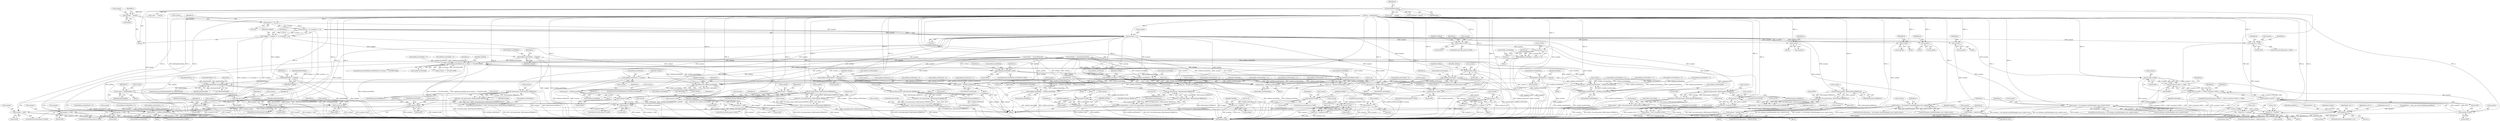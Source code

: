 digraph "0_openmpt_61fc6d3030a4d4283105cb5fb46b27b42fa5575e_1@array" {
"1000688" [label="(Call,m.param   = data[3])"];
"1000665" [label="(Call,file.ReadArray(data))"];
"1000714" [label="(Call,m.param >> 4)"];
"1000713" [label="(Call,(m.param >> 4) | (m.param << 4))"];
"1000711" [label="(Call,swapped = (m.param >> 4) | (m.param << 4))"];
"1000929" [label="(Call,globalVolSlide = swapped)"];
"1001926" [label="(Call,!didGlobalVolSlide && globalVolSlide)"];
"1001936" [label="(Call,m.param = globalVolSlide)"];
"1001942" [label="(Call,m.param & 0x0F)"];
"1001947" [label="(Call,m.param |= 0xF0)"];
"1001954" [label="(Call,m.param & 0xF0)"];
"1001959" [label="(Call,m.param |= 0x0F)"];
"1000977" [label="(Call,chnMem.autoVolSlide = swapped)"];
"1001688" [label="(Call,chnMem.autoVolSlide && m.volcmd == VOLCMD_NONE)"];
"1001699" [label="(Call,chnMem.autoVolSlide & 0xF0)"];
"1001714" [label="(Call,chnMem.autoVolSlide >> 4)"];
"1001710" [label="(Call,m.vol = chnMem.autoVolSlide >> 4)"];
"1001844" [label="(Call,!didVolSlide && chnMem.autoVolSlide)"];
"1001856" [label="(Call,m.param = chnMem.autoVolSlide)"];
"1001864" [label="(Call,m.param & 0x0F)"];
"1001869" [label="(Call,m.param |= 0xF0)"];
"1001876" [label="(Call,m.param & 0xF0)"];
"1001881" [label="(Call,m.param |= 0x0F)"];
"1001730" [label="(Call,chnMem.autoVolSlide & 0xF)"];
"1001726" [label="(Call,m.vol = chnMem.autoVolSlide & 0xF)"];
"1001508" [label="(Call,m.param = swapped)"];
"1001514" [label="(Call,m.param & 0xF0)"];
"1001519" [label="(Call,m.param |= 0x0F)"];
"1001526" [label="(Call,m.param & 0x0F)"];
"1001531" [label="(Call,m.param |= 0xF0)"];
"1000719" [label="(Call,m.param << 4)"];
"1000799" [label="(Call,std::min(m.param, ModCommand::PARAM(15)))"];
"1000797" [label="(Call,0x10 | std::min(m.param, ModCommand::PARAM(15)))"];
"1000793" [label="(Call,chnMem.autoFinePorta = 0x10 | std::min(m.param, ModCommand::PARAM(15)))"];
"1001791" [label="(Call,m.param = chnMem.autoFinePorta)"];
"1000833" [label="(Call,std::min(m.param, ModCommand::PARAM(15)))"];
"1000831" [label="(Call,0x20 | std::min(m.param, ModCommand::PARAM(15)))"];
"1000827" [label="(Call,chnMem.autoFinePorta = 0x20 | std::min(m.param, ModCommand::PARAM(15)))"];
"1000866" [label="(Call,chnMem.autoPortaUp = m.param)"];
"1001755" [label="(Call,m.param = chnMem.autoPortaUp)"];
"1000900" [label="(Call,chnMem.autoPortaDown = m.param)"];
"1001773" [label="(Call,m.param = chnMem.autoPortaDown)"];
"1000950" [label="(Call,std::min(m.param, ModCommand::PARAM(15)))"];
"1000948" [label="(Call,0x10 | std::min(m.param, ModCommand::PARAM(15)))"];
"1000944" [label="(Call,m.param = 0x10 | std::min(m.param, ModCommand::PARAM(15)))"];
"1000969" [label="(Call,std::min(m.param, ModCommand::PARAM(15)))"];
"1000967" [label="(Call,0x20 | std::min(m.param, ModCommand::PARAM(15)))"];
"1000963" [label="(Call,m.param = 0x20 | std::min(m.param, ModCommand::PARAM(15)))"];
"1000994" [label="(Call,m.vol = m.param)"];
"1001014" [label="(Call,m.param & 0xF0)"];
"1001029" [label="(Call,m.param >> 4)"];
"1001025" [label="(Call,m.vol = m.param >> 4)"];
"1001036" [label="(Call,m.param & 0x0F)"];
"1001051" [label="(Call,m.param & 0xF)"];
"1001047" [label="(Call,m.vol = m.param & 0xF)"];
"1001094" [label="(Call,m.param & 0x0F)"];
"1001092" [label="(Call,speedFrac = m.param & 0x0F)"];
"1000605" [label="(Call,speedFrac & 3)"];
"1001099" [label="(Call,m.param >>= 4)"];
"1001106" [label="(Call,chnMem.autoVibrato = m.param)"];
"1001831" [label="(Call,m.param = chnMem.vibratoMem = chnMem.autoVibrato)"];
"1001835" [label="(Call,chnMem.vibratoMem = chnMem.autoVibrato)"];
"1001126" [label="(Call,m.param & 0xF)"];
"1001131" [label="(Call,chnMem.autoTremolo = m.param)"];
"1001900" [label="(Call,m.param = chnMem.autoTremolo)"];
"1001173" [label="(Call,chnMem.autoTonePorta = m.param)"];
"1001809" [label="(Call,m.param = chnMem.tonePortaMem = chnMem.autoTonePorta)"];
"1001813" [label="(Call,chnMem.tonePortaMem = chnMem.autoTonePorta)"];
"1001220" [label="(Call,m.param--)"];
"1001225" [label="(Call,m.param < std::min(mpt::size(ModSample().cues), loopList.size()))"];
"1001241" [label="(Call,m.vol = m.param)"];
"1001276" [label="(Call,m.param--)"];
"1001281" [label="(Call,m.param < loopList.size())"];
"1001353" [label="(Call,m.param--)"];
"1001358" [label="(Call,m.param < std::min(mpt::size(ModSample().cues), loopList.size()))"];
"1001374" [label="(Call,m.vol = m.param)"];
"1001447" [label="(Call,m.param--)"];
"1001452" [label="(Call,m.param < loopList.size())"];
"1001539" [label="(Call,m.param & 0xF0)"];
"1001549" [label="(Call,m.param >> 4)"];
"1001545" [label="(Call,chnMem.autoVolSlide = m.param >> 4)"];
"1001572" [label="(Call,m.param & 0xF)"];
"1001570" [label="(Call,0xC0 | (m.param & 0xF))"];
"1001566" [label="(Call,m.param = 0xC0 | (m.param & 0xF))"];
"1001590" [label="(Call,std::min(m.param, ModCommand::PARAM(15)))"];
"1001588" [label="(Call,0xD0 | std::min(m.param, ModCommand::PARAM(15)))"];
"1001584" [label="(Call,m.param = 0xD0 | std::min(m.param, ModCommand::PARAM(15)))"];
"1001609" [label="(Call,std::min(m.param, ModCommand::PARAM(15)))"];
"1001607" [label="(Call,0x90 | std::min(m.param, ModCommand::PARAM(15)))"];
"1001603" [label="(Call,m.param = 0x90 | std::min(m.param, ModCommand::PARAM(15)))"];
"1001627" [label="(Call,m.param & 0xF0)"];
"1001626" [label="(Call,(m.param & 0xF0) == 0x60)"];
"1001625" [label="(Call,(m.param & 0xF0) == 0x60 || (m.param & 0xF0) == 0xE0)"];
"1001634" [label="(Call,m.param & 0xF0)"];
"1001633" [label="(Call,(m.param & 0xF0) == 0xE0)"];
"1001654" [label="(Call,m.param < 0x20)"];
"1001809" [label="(Call,m.param = chnMem.tonePortaMem = chnMem.autoTonePorta)"];
"1001357" [label="(ControlStructure,if(m.param < std::min(mpt::size(ModSample().cues), loopList.size())))"];
"1000720" [label="(Call,m.param)"];
"1001878" [label="(Identifier,m)"];
"1002118" [label="(MethodReturn,bool)"];
"1001843" [label="(ControlStructure,if(!didVolSlide && chnMem.autoVolSlide))"];
"1000803" [label="(Call,ModCommand::PARAM(15))"];
"1000995" [label="(Call,m.vol)"];
"1001710" [label="(Call,m.vol = chnMem.autoVolSlide >> 4)"];
"1001026" [label="(Call,m.vol)"];
"1000712" [label="(Identifier,swapped)"];
"1001125" [label="(ControlStructure,if(m.param & 0xF))"];
"1001132" [label="(Call,chnMem.autoTremolo)"];
"1001853" [label="(Identifier,m)"];
"1001282" [label="(Call,m.param)"];
"1000606" [label="(Identifier,speedFrac)"];
"1000714" [label="(Call,m.param >> 4)"];
"1001865" [label="(Call,m.param)"];
"1001048" [label="(Call,m.vol)"];
"1001588" [label="(Call,0xD0 | std::min(m.param, ModCommand::PARAM(15)))"];
"1000674" [label="(Call,m.note    = data[1])"];
"1001653" [label="(ControlStructure,if(m.param < 0x20))"];
"1001029" [label="(Call,m.param >> 4)"];
"1000930" [label="(Identifier,globalVolSlide)"];
"1001225" [label="(Call,m.param < std::min(mpt::size(ModSample().cues), loopList.size()))"];
"1000827" [label="(Call,chnMem.autoFinePorta = 0x20 | std::min(m.param, ModCommand::PARAM(15)))"];
"1001590" [label="(Call,std::min(m.param, ModCommand::PARAM(15)))"];
"1001139" [label="(Call,chnMem.autoTremolo = 0)"];
"1001238" [label="(Identifier,m)"];
"1001280" [label="(ControlStructure,if(m.param < loopList.size()))"];
"1001285" [label="(Call,loopList.size())"];
"1001224" [label="(ControlStructure,if(m.param < std::min(mpt::size(ModSample().cues), loopList.size())))"];
"1001665" [label="(Call,speedFrac = 0)"];
"1001900" [label="(Call,m.param = chnMem.autoTremolo)"];
"1001547" [label="(Identifier,chnMem)"];
"1001727" [label="(Call,m.vol)"];
"1001448" [label="(Call,m.param)"];
"1001514" [label="(Call,m.param & 0xF0)"];
"1001019" [label="(Block,)"];
"1001099" [label="(Call,m.param >>= 4)"];
"1001956" [label="(Identifier,m)"];
"1000834" [label="(Call,m.param)"];
"1000718" [label="(Literal,4)"];
"1001965" [label="(Identifier,didGlobalVolSlide)"];
"1001025" [label="(Call,m.vol = m.param >> 4)"];
"1000951" [label="(Call,m.param)"];
"1001544" [label="(Block,)"];
"1001535" [label="(Literal,0xF0)"];
"1001550" [label="(Call,m.param)"];
"1001342" [label="(Block,)"];
"1001531" [label="(Call,m.param |= 0xF0)"];
"1001933" [label="(Identifier,m)"];
"1000956" [label="(ControlStructure,break;)"];
"1000797" [label="(Call,0x10 | std::min(m.param, ModCommand::PARAM(15)))"];
"1001158" [label="(Call,chnMem.autoFinePorta = 0)"];
"1001960" [label="(Call,m.param)"];
"1000799" [label="(Call,std::min(m.param, ModCommand::PARAM(15)))"];
"1000518" [label="(Call,globalVolSlide = 0)"];
"1000945" [label="(Call,m.param)"];
"1000870" [label="(Call,m.param)"];
"1001292" [label="(Identifier,loopList)"];
"1001498" [label="(Identifier,m)"];
"1001454" [label="(Identifier,m)"];
"1001553" [label="(Literal,4)"];
"1000651" [label="(Block,)"];
"1001832" [label="(Call,m.param)"];
"1001718" [label="(Literal,4)"];
"1000707" [label="(Call,chnMem = ChannelMemory())"];
"1000998" [label="(Call,m.param)"];
"1001736" [label="(Identifier,didVolSlide)"];
"1001767" [label="(Block,)"];
"1001635" [label="(Call,m.param)"];
"1001103" [label="(Literal,4)"];
"1001512" [label="(Identifier,swapped)"];
"1001942" [label="(Call,m.param & 0x0F)"];
"1001566" [label="(Call,m.param = 0xC0 | (m.param & 0xF))"];
"1001881" [label="(Call,m.param |= 0x0F)"];
"1000798" [label="(Literal,0x10)"];
"1000800" [label="(Call,m.param)"];
"1001563" [label="(Identifier,m)"];
"1001539" [label="(Call,m.param & 0xF0)"];
"1001810" [label="(Call,m.param)"];
"1001527" [label="(Call,m.param)"];
"1001591" [label="(Call,m.param)"];
"1000929" [label="(Call,globalVolSlide = swapped)"];
"1000689" [label="(Call,m.param)"];
"1000723" [label="(Literal,4)"];
"1000849" [label="(Call,chnMem.autoTonePorta = 0)"];
"1001756" [label="(Call,m.param)"];
"1001227" [label="(Identifier,m)"];
"1001792" [label="(Call,m.param)"];
"1000728" [label="(Identifier,m)"];
"1001604" [label="(Call,m.param)"];
"1000605" [label="(Call,speedFrac & 3)"];
"1001608" [label="(Literal,0x90)"];
"1001141" [label="(Identifier,chnMem)"];
"1001951" [label="(Literal,0xF0)"];
"1001115" [label="(Identifier,chnMem)"];
"1001354" [label="(Call,m.param)"];
"1000900" [label="(Call,chnMem.autoPortaDown = m.param)"];
"1001715" [label="(Call,chnMem.autoVolSlide)"];
"1001283" [label="(Identifier,m)"];
"1000924" [label="(Call,globalVolSlide = 0)"];
"1001360" [label="(Identifier,m)"];
"1000963" [label="(Call,m.param = 0x20 | std::min(m.param, ModCommand::PARAM(15)))"];
"1001209" [label="(Block,)"];
"1001572" [label="(Call,m.param & 0xF)"];
"1000793" [label="(Call,chnMem.autoFinePorta = 0x10 | std::min(m.param, ModCommand::PARAM(15)))"];
"1001229" [label="(Call,std::min(mpt::size(ModSample().cues), loopList.size()))"];
"1001058" [label="(Identifier,chnMem)"];
"1001642" [label="(Identifier,m)"];
"1001546" [label="(Call,chnMem.autoVolSlide)"];
"1001947" [label="(Call,m.param |= 0xF0)"];
"1001850" [label="(Block,)"];
"1001636" [label="(Identifier,m)"];
"1001825" [label="(Block,)"];
"1001863" [label="(ControlStructure,if(m.param & 0x0F))"];
"1001814" [label="(Call,chnMem.tonePortaMem)"];
"1001556" [label="(Identifier,m)"];
"1000667" [label="(Call,m.instr   = data[0])"];
"1001447" [label="(Call,m.param--)"];
"1001543" [label="(Literal,0xF0)"];
"1001022" [label="(Identifier,m)"];
"1001515" [label="(Call,m.param)"];
"1000715" [label="(Call,m.param)"];
"1001632" [label="(Literal,0x60)"];
"1001536" [label="(ControlStructure,break;)"];
"1001368" [label="(Block,)"];
"1001525" [label="(ControlStructure,if(m.param & 0x0F))"];
"1001723" [label="(Identifier,m)"];
"1001044" [label="(Identifier,m)"];
"1001036" [label="(Call,m.param & 0x0F)"];
"1001378" [label="(Call,m.param)"];
"1001662" [label="(Identifier,m)"];
"1000609" [label="(JumpTarget,default:)"];
"1001549" [label="(Call,m.param >> 4)"];
"1001451" [label="(ControlStructure,if(m.param < loopList.size()))"];
"1000711" [label="(Call,swapped = (m.param >> 4) | (m.param << 4))"];
"1001573" [label="(Call,m.param)"];
"1001795" [label="(Call,chnMem.autoFinePorta)"];
"1001731" [label="(Call,chnMem.autoVolSlide)"];
"1001177" [label="(Call,m.param)"];
"1001003" [label="(Identifier,chnMem)"];
"1001545" [label="(Call,chnMem.autoVolSlide = m.param >> 4)"];
"1000861" [label="(Call,chnMem.autoFinePorta = 0)"];
"1001726" [label="(Call,m.vol = chnMem.autoVolSlide & 0xF)"];
"1001847" [label="(Call,chnMem.autoVolSlide)"];
"1000614" [label="(JumpTarget,case 1:)"];
"1001873" [label="(Literal,0xF0)"];
"1001052" [label="(Call,m.param)"];
"1001959" [label="(Call,m.param |= 0x0F)"];
"1000604" [label="(ControlStructure,switch(speedFrac & 3))"];
"1001714" [label="(Call,chnMem.autoVolSlide >> 4)"];
"1001533" [label="(Identifier,m)"];
"1001106" [label="(Call,chnMem.autoVibrato = m.param)"];
"1001936" [label="(Call,m.param = globalVolSlide)"];
"1001607" [label="(Call,0x90 | std::min(m.param, ModCommand::PARAM(15)))"];
"1001015" [label="(Call,m.param)"];
"1001041" [label="(Block,)"];
"1001869" [label="(Call,m.param |= 0xF0)"];
"1001589" [label="(Literal,0xD0)"];
"1001182" [label="(Identifier,chnMem)"];
"1001791" [label="(Call,m.param = chnMem.autoFinePorta)"];
"1001110" [label="(Call,m.param)"];
"1001944" [label="(Identifier,m)"];
"1001245" [label="(Call,m.param)"];
"1001730" [label="(Call,chnMem.autoVolSlide & 0xF)"];
"1001463" [label="(Identifier,loopList)"];
"1001882" [label="(Call,m.param)"];
"1001528" [label="(Identifier,m)"];
"1000948" [label="(Call,0x10 | std::min(m.param, ModCommand::PARAM(15)))"];
"1001741" [label="(Identifier,m)"];
"1001658" [label="(Literal,0x20)"];
"1000623" [label="(JumpTarget,case 2:)"];
"1001687" [label="(ControlStructure,if(chnMem.autoVolSlide && m.volcmd == VOLCMD_NONE))"];
"1001174" [label="(Call,chnMem.autoTonePorta)"];
"1001576" [label="(Literal,0xF)"];
"1001626" [label="(Call,(m.param & 0xF0) == 0x60)"];
"1001235" [label="(Block,)"];
"1001168" [label="(Call,chnMem.autoPortaDown = 0)"];
"1001813" [label="(Call,chnMem.tonePortaMem = chnMem.autoTonePorta)"];
"1000969" [label="(Call,std::min(m.param, ModCommand::PARAM(15)))"];
"1001689" [label="(Call,chnMem.autoVolSlide)"];
"1001509" [label="(Call,m.param)"];
"1001856" [label="(Call,m.param = chnMem.autoVolSlide)"];
"1001774" [label="(Call,m.param)"];
"1001759" [label="(Call,chnMem.autoPortaUp)"];
"1001100" [label="(Call,m.param)"];
"1001875" [label="(ControlStructure,if(m.param & 0xF0))"];
"1000665" [label="(Call,file.ReadArray(data))"];
"1000810" [label="(Call,chnMem.autoPortaDown = 0)"];
"1000931" [label="(Identifier,swapped)"];
"1001092" [label="(Call,speedFrac = m.param & 0x0F)"];
"1001883" [label="(Identifier,m)"];
"1001609" [label="(Call,std::min(m.param, ModCommand::PARAM(15)))"];
"1000866" [label="(Call,chnMem.autoPortaUp = m.param)"];
"1001265" [label="(Block,)"];
"1001560" [label="(Block,)"];
"1001523" [label="(Literal,0x0F)"];
"1001094" [label="(Call,m.param & 0x0F)"];
"1001654" [label="(Call,m.param < 0x20)"];
"1000890" [label="(Call,chnMem.autoFinePorta = 0)"];
"1000873" [label="(Call,chnMem.autoPortaDown = 0)"];
"1001943" [label="(Call,m.param)"];
"1001857" [label="(Call,m.param)"];
"1001037" [label="(Call,m.param)"];
"1000681" [label="(Call,m.command = data[2])"];
"1001925" [label="(ControlStructure,if(!didGlobalVolSlide && globalVolSlide))"];
"1001887" [label="(Identifier,didVolSlide)"];
"1001571" [label="(Literal,0xC0)"];
"1001518" [label="(Literal,0xF0)"];
"1000666" [label="(Identifier,data)"];
"1001701" [label="(Identifier,chnMem)"];
"1001648" [label="(Identifier,m)"];
"1001375" [label="(Call,m.vol)"];
"1000981" [label="(Identifier,swapped)"];
"1001456" [label="(Call,loopList.size())"];
"1001817" [label="(Call,chnMem.autoTonePorta)"];
"1001961" [label="(Identifier,m)"];
"1000697" [label="(Identifier,m)"];
"1001362" [label="(Call,std::min(mpt::size(ModSample().cues), loopList.size()))"];
"1000794" [label="(Call,chnMem.autoFinePorta)"];
"1001358" [label="(Call,m.param < std::min(mpt::size(ModSample().cues), loopList.size()))"];
"1000977" [label="(Call,chnMem.autoVolSlide = swapped)"];
"1001866" [label="(Identifier,m)"];
"1001698" [label="(ControlStructure,if(chnMem.autoVolSlide & 0xF0))"];
"1001013" [label="(ControlStructure,if(m.param & 0xF0))"];
"1001452" [label="(Call,m.param < loopList.size())"];
"1001131" [label="(Call,chnMem.autoTremolo = m.param)"];
"1001538" [label="(ControlStructure,if(m.param & 0xF0))"];
"1001845" [label="(Call,!didVolSlide)"];
"1001892" [label="(Identifier,chnMem)"];
"1001639" [label="(Literal,0xE0)"];
"1001946" [label="(Literal,0x0F)"];
"1001773" [label="(Call,m.param = chnMem.autoPortaDown)"];
"1001634" [label="(Call,m.param & 0xF0)"];
"1001624" [label="(ControlStructure,if((m.param & 0xF0) == 0x60 || (m.param & 0xF0) == 0xE0))"];
"1001603" [label="(Call,m.param = 0x90 | std::min(m.param, ModCommand::PARAM(15)))"];
"1001596" [label="(ControlStructure,break;)"];
"1001876" [label="(Call,m.param & 0xF0)"];
"1001241" [label="(Call,m.vol = m.param)"];
"1000875" [label="(Identifier,chnMem)"];
"1001585" [label="(Call,m.param)"];
"1001453" [label="(Call,m.param)"];
"1001930" [label="(Block,)"];
"1000721" [label="(Identifier,m)"];
"1001056" [label="(Call,chnMem.autoVolSlide = 0)"];
"1001940" [label="(Identifier,globalVolSlide)"];
"1001627" [label="(Call,m.param & 0xF0)"];
"1001699" [label="(Call,chnMem.autoVolSlide & 0xF0)"];
"1000907" [label="(Call,chnMem.autoTonePorta = 0)"];
"1001700" [label="(Call,chnMem.autoVolSlide)"];
"1001929" [label="(Identifier,globalVolSlide)"];
"1001755" [label="(Call,m.param = chnMem.autoPortaUp)"];
"1000632" [label="(JumpTarget,case 3:)"];
"1001941" [label="(ControlStructure,if(m.param & 0x0F))"];
"1001520" [label="(Call,m.param)"];
"1000833" [label="(Call,std::min(m.param, ModCommand::PARAM(15)))"];
"1001038" [label="(Identifier,m)"];
"1001577" [label="(ControlStructure,break;)"];
"1001567" [label="(Call,m.param)"];
"1001436" [label="(Block,)"];
"1001276" [label="(Call,m.param--)"];
"1001703" [label="(Literal,0xF0)"];
"1001625" [label="(Call,(m.param & 0xF0) == 0x60 || (m.param & 0xF0) == 0xE0)"];
"1000968" [label="(Literal,0x20)"];
"1001513" [label="(ControlStructure,if(m.param & 0xF0))"];
"1001051" [label="(Call,m.param & 0xF)"];
"1001220" [label="(Call,m.param--)"];
"1001880" [label="(Literal,0xF0)"];
"1000766" [label="(Block,)"];
"1000844" [label="(Call,chnMem.autoPortaDown = 0)"];
"1001107" [label="(Call,chnMem.autoVibrato)"];
"1001133" [label="(Identifier,chnMem)"];
"1001327" [label="(Identifier,m)"];
"1001628" [label="(Call,m.param)"];
"1001704" [label="(Block,)"];
"1000994" [label="(Call,m.vol = m.param)"];
"1001831" [label="(Call,m.param = chnMem.vibratoMem = chnMem.autoVibrato)"];
"1001926" [label="(Call,!didGlobalVolSlide && globalVolSlide)"];
"1001385" [label="(Identifier,nonLooped)"];
"1001868" [label="(Literal,0x0F)"];
"1000895" [label="(Call,chnMem.autoPortaUp = 0)"];
"1001803" [label="(Block,)"];
"1001885" [label="(Literal,0x0F)"];
"1000669" [label="(Identifier,m)"];
"1000970" [label="(Call,m.param)"];
"1001030" [label="(Call,m.param)"];
"1001749" [label="(Block,)"];
"1000831" [label="(Call,0x20 | std::min(m.param, ModCommand::PARAM(15)))"];
"1001958" [label="(Literal,0xF0)"];
"1001521" [label="(Identifier,m)"];
"1000909" [label="(Identifier,chnMem)"];
"1001864" [label="(Call,m.param & 0x0F)"];
"1000653" [label="(Call,&chnMem = channelMemory[chn])"];
"1000828" [label="(Call,chnMem.autoFinePorta)"];
"1001955" [label="(Call,m.param)"];
"1000867" [label="(Call,chnMem.autoPortaUp)"];
"1001040" [label="(Literal,0x0F)"];
"1001033" [label="(Literal,4)"];
"1001835" [label="(Call,chnMem.vibratoMem = chnMem.autoVibrato)"];
"1001610" [label="(Call,m.param)"];
"1001095" [label="(Call,m.param)"];
"1001226" [label="(Call,m.param)"];
"1001594" [label="(Call,ModCommand::PARAM(15))"];
"1001954" [label="(Call,m.param & 0xF0)"];
"1001692" [label="(Call,m.volcmd == VOLCMD_NONE)"];
"1000954" [label="(Call,ModCommand::PARAM(15))"];
"1001688" [label="(Call,chnMem.autoVolSlide && m.volcmd == VOLCMD_NONE)"];
"1001526" [label="(Call,m.param & 0x0F)"];
"1001904" [label="(Call,chnMem.autoTremolo)"];
"1001949" [label="(Identifier,m)"];
"1001146" [label="(Identifier,m)"];
"1000978" [label="(Call,chnMem.autoVolSlide)"];
"1000692" [label="(Call,data[3])"];
"1001014" [label="(Call,m.param & 0xF0)"];
"1001055" [label="(Literal,0xF)"];
"1000950" [label="(Call,std::min(m.param, ModCommand::PARAM(15)))"];
"1001519" [label="(Call,m.param |= 0x0F)"];
"1001242" [label="(Call,m.vol)"];
"1001035" [label="(ControlStructure,if(m.param & 0x0F))"];
"1001135" [label="(Call,m.param)"];
"1001584" [label="(Call,m.param = 0xD0 | std::min(m.param, ModCommand::PARAM(15)))"];
"1000901" [label="(Call,chnMem.autoPortaDown)"];
"1001126" [label="(Call,m.param & 0xF)"];
"1001173" [label="(Call,chnMem.autoTonePorta = m.param)"];
"1001098" [label="(Literal,0x0F)"];
"1000719" [label="(Call,m.param << 4)"];
"1001777" [label="(Call,chnMem.autoPortaDown)"];
"1001104" [label="(ControlStructure,break;)"];
"1001221" [label="(Call,m.param)"];
"1001870" [label="(Call,m.param)"];
"1001532" [label="(Call,m.param)"];
"1001101" [label="(Identifier,m)"];
"1001570" [label="(Call,0xC0 | (m.param & 0xF))"];
"1001018" [label="(Literal,0xF0)"];
"1001130" [label="(Literal,0xF)"];
"1000659" [label="(Call,&m = rowBase[chn])"];
"1001516" [label="(Identifier,m)"];
"1000964" [label="(Call,m.param)"];
"1001001" [label="(Call,chnMem.autoVolSlide = 0)"];
"1001707" [label="(Identifier,m)"];
"1000934" [label="(Identifier,m)"];
"1000832" [label="(Literal,0x20)"];
"1001633" [label="(Call,(m.param & 0xF0) == 0xE0)"];
"1001860" [label="(Call,chnMem.autoVolSlide)"];
"1001948" [label="(Call,m.param)"];
"1001371" [label="(Identifier,m)"];
"1001711" [label="(Call,m.vol)"];
"1001839" [label="(Call,chnMem.autoVibrato)"];
"1001655" [label="(Call,m.param)"];
"1001638" [label="(Literal,0xF0)"];
"1000815" [label="(Call,chnMem.autoTonePorta = 0)"];
"1000650" [label="(Identifier,chn)"];
"1001277" [label="(Call,m.param)"];
"1000904" [label="(Call,m.param)"];
"1001927" [label="(Call,!didGlobalVolSlide)"];
"1001508" [label="(Call,m.param = swapped)"];
"1000837" [label="(Call,ModCommand::PARAM(15))"];
"1001901" [label="(Call,m.param)"];
"1001250" [label="(Identifier,m)"];
"1001734" [label="(Literal,0xF)"];
"1001374" [label="(Call,m.vol = m.param)"];
"1001785" [label="(Block,)"];
"1001963" [label="(Literal,0x0F)"];
"1001540" [label="(Call,m.param)"];
"1001720" [label="(Block,)"];
"1001353" [label="(Call,m.param--)"];
"1000522" [label="(Call,speedFrac = static_cast<uint8>(fileHeader.speedFrac))"];
"1001127" [label="(Call,m.param)"];
"1000807" [label="(Identifier,chnMem)"];
"1000878" [label="(Call,chnMem.autoTonePorta = 0)"];
"1001844" [label="(Call,!didVolSlide && chnMem.autoVolSlide)"];
"1000607" [label="(Literal,3)"];
"1001672" [label="(Identifier,m)"];
"1001937" [label="(Call,m.param)"];
"1001871" [label="(Identifier,m)"];
"1000713" [label="(Call,(m.param >> 4) | (m.param << 4))"];
"1001613" [label="(Call,ModCommand::PARAM(15))"];
"1001836" [label="(Call,chnMem.vibratoMem)"];
"1000688" [label="(Call,m.param   = data[3])"];
"1001359" [label="(Call,m.param)"];
"1001281" [label="(Call,m.param < loopList.size())"];
"1000967" [label="(Call,0x20 | std::min(m.param, ModCommand::PARAM(15)))"];
"1000975" [label="(ControlStructure,break;)"];
"1000841" [label="(Identifier,chnMem)"];
"1001047" [label="(Call,m.vol = m.param & 0xF)"];
"1000944" [label="(Call,m.param = 0x10 | std::min(m.param, ModCommand::PARAM(15)))"];
"1001530" [label="(Literal,0x0F)"];
"1001093" [label="(Identifier,speedFrac)"];
"1001894" [label="(Block,)"];
"1001877" [label="(Call,m.param)"];
"1001615" [label="(ControlStructure,break;)"];
"1000805" [label="(Call,chnMem.autoPortaUp = 0)"];
"1000973" [label="(Call,ModCommand::PARAM(15))"];
"1001163" [label="(Call,chnMem.autoPortaUp = 0)"];
"1001953" [label="(ControlStructure,if(m.param & 0xF0))"];
"1000949" [label="(Literal,0x10)"];
"1000984" [label="(Identifier,m)"];
"1000839" [label="(Call,chnMem.autoPortaUp = 0)"];
"1001631" [label="(Literal,0xF0)"];
"1000688" -> "1000651"  [label="AST: "];
"1000688" -> "1000692"  [label="CFG: "];
"1000689" -> "1000688"  [label="AST: "];
"1000692" -> "1000688"  [label="AST: "];
"1000697" -> "1000688"  [label="CFG: "];
"1000688" -> "1002118"  [label="DDG: data[3]"];
"1000665" -> "1000688"  [label="DDG: data"];
"1000688" -> "1000714"  [label="DDG: m.param"];
"1000665" -> "1000651"  [label="AST: "];
"1000665" -> "1000666"  [label="CFG: "];
"1000666" -> "1000665"  [label="AST: "];
"1000669" -> "1000665"  [label="CFG: "];
"1000665" -> "1002118"  [label="DDG: data"];
"1000665" -> "1002118"  [label="DDG: file.ReadArray(data)"];
"1000665" -> "1000667"  [label="DDG: data"];
"1000665" -> "1000674"  [label="DDG: data"];
"1000665" -> "1000681"  [label="DDG: data"];
"1000714" -> "1000713"  [label="AST: "];
"1000714" -> "1000718"  [label="CFG: "];
"1000715" -> "1000714"  [label="AST: "];
"1000718" -> "1000714"  [label="AST: "];
"1000721" -> "1000714"  [label="CFG: "];
"1000714" -> "1000713"  [label="DDG: m.param"];
"1000714" -> "1000713"  [label="DDG: 4"];
"1000659" -> "1000714"  [label="DDG: m"];
"1000714" -> "1000719"  [label="DDG: m.param"];
"1000713" -> "1000711"  [label="AST: "];
"1000713" -> "1000719"  [label="CFG: "];
"1000719" -> "1000713"  [label="AST: "];
"1000711" -> "1000713"  [label="CFG: "];
"1000713" -> "1002118"  [label="DDG: m.param >> 4"];
"1000713" -> "1002118"  [label="DDG: m.param << 4"];
"1000713" -> "1000711"  [label="DDG: m.param >> 4"];
"1000713" -> "1000711"  [label="DDG: m.param << 4"];
"1000719" -> "1000713"  [label="DDG: m.param"];
"1000719" -> "1000713"  [label="DDG: 4"];
"1000711" -> "1000651"  [label="AST: "];
"1000712" -> "1000711"  [label="AST: "];
"1000728" -> "1000711"  [label="CFG: "];
"1000711" -> "1002118"  [label="DDG: swapped"];
"1000711" -> "1002118"  [label="DDG: (m.param >> 4) | (m.param << 4)"];
"1000711" -> "1000929"  [label="DDG: swapped"];
"1000711" -> "1000977"  [label="DDG: swapped"];
"1000711" -> "1001508"  [label="DDG: swapped"];
"1000929" -> "1000766"  [label="AST: "];
"1000929" -> "1000931"  [label="CFG: "];
"1000930" -> "1000929"  [label="AST: "];
"1000931" -> "1000929"  [label="AST: "];
"1000934" -> "1000929"  [label="CFG: "];
"1000929" -> "1002118"  [label="DDG: globalVolSlide"];
"1000929" -> "1002118"  [label="DDG: swapped"];
"1000929" -> "1001926"  [label="DDG: globalVolSlide"];
"1001926" -> "1001925"  [label="AST: "];
"1001926" -> "1001927"  [label="CFG: "];
"1001926" -> "1001929"  [label="CFG: "];
"1001927" -> "1001926"  [label="AST: "];
"1001929" -> "1001926"  [label="AST: "];
"1001933" -> "1001926"  [label="CFG: "];
"1000650" -> "1001926"  [label="CFG: "];
"1001926" -> "1002118"  [label="DDG: globalVolSlide"];
"1001926" -> "1002118"  [label="DDG: !didGlobalVolSlide && globalVolSlide"];
"1001926" -> "1002118"  [label="DDG: !didGlobalVolSlide"];
"1001927" -> "1001926"  [label="DDG: didGlobalVolSlide"];
"1000924" -> "1001926"  [label="DDG: globalVolSlide"];
"1000518" -> "1001926"  [label="DDG: globalVolSlide"];
"1001926" -> "1001936"  [label="DDG: globalVolSlide"];
"1001936" -> "1001930"  [label="AST: "];
"1001936" -> "1001940"  [label="CFG: "];
"1001937" -> "1001936"  [label="AST: "];
"1001940" -> "1001936"  [label="AST: "];
"1001944" -> "1001936"  [label="CFG: "];
"1001936" -> "1002118"  [label="DDG: globalVolSlide"];
"1001936" -> "1001942"  [label="DDG: m.param"];
"1001942" -> "1001941"  [label="AST: "];
"1001942" -> "1001946"  [label="CFG: "];
"1001943" -> "1001942"  [label="AST: "];
"1001946" -> "1001942"  [label="AST: "];
"1001949" -> "1001942"  [label="CFG: "];
"1001956" -> "1001942"  [label="CFG: "];
"1001942" -> "1002118"  [label="DDG: m.param & 0x0F"];
"1000659" -> "1001942"  [label="DDG: m"];
"1001942" -> "1001947"  [label="DDG: m.param"];
"1001942" -> "1001954"  [label="DDG: m.param"];
"1001947" -> "1001941"  [label="AST: "];
"1001947" -> "1001951"  [label="CFG: "];
"1001948" -> "1001947"  [label="AST: "];
"1001951" -> "1001947"  [label="AST: "];
"1001965" -> "1001947"  [label="CFG: "];
"1001947" -> "1002118"  [label="DDG: m.param"];
"1001947" -> "1002118"  [label="DDG: m.param |= 0xF0"];
"1000659" -> "1001947"  [label="DDG: m"];
"1001954" -> "1001953"  [label="AST: "];
"1001954" -> "1001958"  [label="CFG: "];
"1001955" -> "1001954"  [label="AST: "];
"1001958" -> "1001954"  [label="AST: "];
"1001961" -> "1001954"  [label="CFG: "];
"1001965" -> "1001954"  [label="CFG: "];
"1001954" -> "1002118"  [label="DDG: m.param"];
"1001954" -> "1002118"  [label="DDG: m.param & 0xF0"];
"1000659" -> "1001954"  [label="DDG: m"];
"1001954" -> "1001959"  [label="DDG: m.param"];
"1001959" -> "1001953"  [label="AST: "];
"1001959" -> "1001963"  [label="CFG: "];
"1001960" -> "1001959"  [label="AST: "];
"1001963" -> "1001959"  [label="AST: "];
"1001965" -> "1001959"  [label="CFG: "];
"1001959" -> "1002118"  [label="DDG: m.param |= 0x0F"];
"1001959" -> "1002118"  [label="DDG: m.param"];
"1000659" -> "1001959"  [label="DDG: m"];
"1000977" -> "1000766"  [label="AST: "];
"1000977" -> "1000981"  [label="CFG: "];
"1000978" -> "1000977"  [label="AST: "];
"1000981" -> "1000977"  [label="AST: "];
"1000984" -> "1000977"  [label="CFG: "];
"1000977" -> "1002118"  [label="DDG: swapped"];
"1000977" -> "1002118"  [label="DDG: chnMem.autoVolSlide"];
"1000977" -> "1001688"  [label="DDG: chnMem.autoVolSlide"];
"1001688" -> "1001687"  [label="AST: "];
"1001688" -> "1001689"  [label="CFG: "];
"1001688" -> "1001692"  [label="CFG: "];
"1001689" -> "1001688"  [label="AST: "];
"1001692" -> "1001688"  [label="AST: "];
"1001701" -> "1001688"  [label="CFG: "];
"1001741" -> "1001688"  [label="CFG: "];
"1001688" -> "1002118"  [label="DDG: chnMem.autoVolSlide && m.volcmd == VOLCMD_NONE"];
"1001688" -> "1002118"  [label="DDG: chnMem.autoVolSlide"];
"1001688" -> "1002118"  [label="DDG: m.volcmd == VOLCMD_NONE"];
"1001056" -> "1001688"  [label="DDG: chnMem.autoVolSlide"];
"1001001" -> "1001688"  [label="DDG: chnMem.autoVolSlide"];
"1001844" -> "1001688"  [label="DDG: chnMem.autoVolSlide"];
"1000653" -> "1001688"  [label="DDG: chnMem"];
"1001545" -> "1001688"  [label="DDG: chnMem.autoVolSlide"];
"1001714" -> "1001688"  [label="DDG: chnMem.autoVolSlide"];
"1000707" -> "1001688"  [label="DDG: chnMem"];
"1001730" -> "1001688"  [label="DDG: chnMem.autoVolSlide"];
"1001692" -> "1001688"  [label="DDG: m.volcmd"];
"1001692" -> "1001688"  [label="DDG: VOLCMD_NONE"];
"1001688" -> "1001699"  [label="DDG: chnMem.autoVolSlide"];
"1001688" -> "1001844"  [label="DDG: chnMem.autoVolSlide"];
"1001699" -> "1001698"  [label="AST: "];
"1001699" -> "1001703"  [label="CFG: "];
"1001700" -> "1001699"  [label="AST: "];
"1001703" -> "1001699"  [label="AST: "];
"1001707" -> "1001699"  [label="CFG: "];
"1001723" -> "1001699"  [label="CFG: "];
"1001699" -> "1002118"  [label="DDG: chnMem.autoVolSlide & 0xF0"];
"1000707" -> "1001699"  [label="DDG: chnMem"];
"1000653" -> "1001699"  [label="DDG: chnMem"];
"1001699" -> "1001714"  [label="DDG: chnMem.autoVolSlide"];
"1001699" -> "1001730"  [label="DDG: chnMem.autoVolSlide"];
"1001714" -> "1001710"  [label="AST: "];
"1001714" -> "1001718"  [label="CFG: "];
"1001715" -> "1001714"  [label="AST: "];
"1001718" -> "1001714"  [label="AST: "];
"1001710" -> "1001714"  [label="CFG: "];
"1001714" -> "1002118"  [label="DDG: chnMem.autoVolSlide"];
"1001714" -> "1001710"  [label="DDG: chnMem.autoVolSlide"];
"1001714" -> "1001710"  [label="DDG: 4"];
"1000707" -> "1001714"  [label="DDG: chnMem"];
"1000653" -> "1001714"  [label="DDG: chnMem"];
"1001714" -> "1001844"  [label="DDG: chnMem.autoVolSlide"];
"1001710" -> "1001704"  [label="AST: "];
"1001711" -> "1001710"  [label="AST: "];
"1001736" -> "1001710"  [label="CFG: "];
"1001710" -> "1002118"  [label="DDG: m.vol"];
"1001710" -> "1002118"  [label="DDG: chnMem.autoVolSlide >> 4"];
"1001844" -> "1001843"  [label="AST: "];
"1001844" -> "1001845"  [label="CFG: "];
"1001844" -> "1001847"  [label="CFG: "];
"1001845" -> "1001844"  [label="AST: "];
"1001847" -> "1001844"  [label="AST: "];
"1001853" -> "1001844"  [label="CFG: "];
"1001892" -> "1001844"  [label="CFG: "];
"1001844" -> "1002118"  [label="DDG: !didVolSlide"];
"1001844" -> "1002118"  [label="DDG: chnMem.autoVolSlide"];
"1001844" -> "1002118"  [label="DDG: !didVolSlide && chnMem.autoVolSlide"];
"1001845" -> "1001844"  [label="DDG: didVolSlide"];
"1000653" -> "1001844"  [label="DDG: chnMem"];
"1000707" -> "1001844"  [label="DDG: chnMem"];
"1001730" -> "1001844"  [label="DDG: chnMem.autoVolSlide"];
"1001844" -> "1001856"  [label="DDG: chnMem.autoVolSlide"];
"1001856" -> "1001850"  [label="AST: "];
"1001856" -> "1001860"  [label="CFG: "];
"1001857" -> "1001856"  [label="AST: "];
"1001860" -> "1001856"  [label="AST: "];
"1001866" -> "1001856"  [label="CFG: "];
"1001856" -> "1002118"  [label="DDG: chnMem.autoVolSlide"];
"1000707" -> "1001856"  [label="DDG: chnMem"];
"1000653" -> "1001856"  [label="DDG: chnMem"];
"1001856" -> "1001864"  [label="DDG: m.param"];
"1001864" -> "1001863"  [label="AST: "];
"1001864" -> "1001868"  [label="CFG: "];
"1001865" -> "1001864"  [label="AST: "];
"1001868" -> "1001864"  [label="AST: "];
"1001871" -> "1001864"  [label="CFG: "];
"1001878" -> "1001864"  [label="CFG: "];
"1001864" -> "1002118"  [label="DDG: m.param & 0x0F"];
"1000659" -> "1001864"  [label="DDG: m"];
"1001864" -> "1001869"  [label="DDG: m.param"];
"1001864" -> "1001876"  [label="DDG: m.param"];
"1001869" -> "1001863"  [label="AST: "];
"1001869" -> "1001873"  [label="CFG: "];
"1001870" -> "1001869"  [label="AST: "];
"1001873" -> "1001869"  [label="AST: "];
"1001887" -> "1001869"  [label="CFG: "];
"1001869" -> "1002118"  [label="DDG: m.param"];
"1001869" -> "1002118"  [label="DDG: m.param |= 0xF0"];
"1000659" -> "1001869"  [label="DDG: m"];
"1001876" -> "1001875"  [label="AST: "];
"1001876" -> "1001880"  [label="CFG: "];
"1001877" -> "1001876"  [label="AST: "];
"1001880" -> "1001876"  [label="AST: "];
"1001883" -> "1001876"  [label="CFG: "];
"1001887" -> "1001876"  [label="CFG: "];
"1001876" -> "1002118"  [label="DDG: m.param"];
"1001876" -> "1002118"  [label="DDG: m.param & 0xF0"];
"1000659" -> "1001876"  [label="DDG: m"];
"1001876" -> "1001881"  [label="DDG: m.param"];
"1001881" -> "1001875"  [label="AST: "];
"1001881" -> "1001885"  [label="CFG: "];
"1001882" -> "1001881"  [label="AST: "];
"1001885" -> "1001881"  [label="AST: "];
"1001887" -> "1001881"  [label="CFG: "];
"1001881" -> "1002118"  [label="DDG: m.param"];
"1001881" -> "1002118"  [label="DDG: m.param |= 0x0F"];
"1000659" -> "1001881"  [label="DDG: m"];
"1001730" -> "1001726"  [label="AST: "];
"1001730" -> "1001734"  [label="CFG: "];
"1001731" -> "1001730"  [label="AST: "];
"1001734" -> "1001730"  [label="AST: "];
"1001726" -> "1001730"  [label="CFG: "];
"1001730" -> "1002118"  [label="DDG: chnMem.autoVolSlide"];
"1001730" -> "1001726"  [label="DDG: chnMem.autoVolSlide"];
"1001730" -> "1001726"  [label="DDG: 0xF"];
"1000707" -> "1001730"  [label="DDG: chnMem"];
"1000653" -> "1001730"  [label="DDG: chnMem"];
"1001726" -> "1001720"  [label="AST: "];
"1001727" -> "1001726"  [label="AST: "];
"1001736" -> "1001726"  [label="CFG: "];
"1001726" -> "1002118"  [label="DDG: chnMem.autoVolSlide & 0xF"];
"1001726" -> "1002118"  [label="DDG: m.vol"];
"1001508" -> "1000766"  [label="AST: "];
"1001508" -> "1001512"  [label="CFG: "];
"1001509" -> "1001508"  [label="AST: "];
"1001512" -> "1001508"  [label="AST: "];
"1001516" -> "1001508"  [label="CFG: "];
"1001508" -> "1002118"  [label="DDG: swapped"];
"1001508" -> "1001514"  [label="DDG: m.param"];
"1001514" -> "1001513"  [label="AST: "];
"1001514" -> "1001518"  [label="CFG: "];
"1001515" -> "1001514"  [label="AST: "];
"1001518" -> "1001514"  [label="AST: "];
"1001521" -> "1001514"  [label="CFG: "];
"1001528" -> "1001514"  [label="CFG: "];
"1001514" -> "1002118"  [label="DDG: m.param & 0xF0"];
"1000659" -> "1001514"  [label="DDG: m"];
"1001514" -> "1001519"  [label="DDG: m.param"];
"1001514" -> "1001526"  [label="DDG: m.param"];
"1001519" -> "1001513"  [label="AST: "];
"1001519" -> "1001523"  [label="CFG: "];
"1001520" -> "1001519"  [label="AST: "];
"1001523" -> "1001519"  [label="AST: "];
"1001536" -> "1001519"  [label="CFG: "];
"1001519" -> "1002118"  [label="DDG: m.param |= 0x0F"];
"1001519" -> "1002118"  [label="DDG: m.param"];
"1000659" -> "1001519"  [label="DDG: m"];
"1001526" -> "1001525"  [label="AST: "];
"1001526" -> "1001530"  [label="CFG: "];
"1001527" -> "1001526"  [label="AST: "];
"1001530" -> "1001526"  [label="AST: "];
"1001533" -> "1001526"  [label="CFG: "];
"1001536" -> "1001526"  [label="CFG: "];
"1001526" -> "1002118"  [label="DDG: m.param & 0x0F"];
"1001526" -> "1002118"  [label="DDG: m.param"];
"1000659" -> "1001526"  [label="DDG: m"];
"1001526" -> "1001531"  [label="DDG: m.param"];
"1001531" -> "1001525"  [label="AST: "];
"1001531" -> "1001535"  [label="CFG: "];
"1001532" -> "1001531"  [label="AST: "];
"1001535" -> "1001531"  [label="AST: "];
"1001536" -> "1001531"  [label="CFG: "];
"1001531" -> "1002118"  [label="DDG: m.param |= 0xF0"];
"1001531" -> "1002118"  [label="DDG: m.param"];
"1000659" -> "1001531"  [label="DDG: m"];
"1000719" -> "1000723"  [label="CFG: "];
"1000720" -> "1000719"  [label="AST: "];
"1000723" -> "1000719"  [label="AST: "];
"1000719" -> "1002118"  [label="DDG: m.param"];
"1000659" -> "1000719"  [label="DDG: m"];
"1000719" -> "1000799"  [label="DDG: m.param"];
"1000719" -> "1000833"  [label="DDG: m.param"];
"1000719" -> "1000866"  [label="DDG: m.param"];
"1000719" -> "1000900"  [label="DDG: m.param"];
"1000719" -> "1000950"  [label="DDG: m.param"];
"1000719" -> "1000969"  [label="DDG: m.param"];
"1000719" -> "1000994"  [label="DDG: m.param"];
"1000719" -> "1001014"  [label="DDG: m.param"];
"1000719" -> "1001094"  [label="DDG: m.param"];
"1000719" -> "1001106"  [label="DDG: m.param"];
"1000719" -> "1001126"  [label="DDG: m.param"];
"1000719" -> "1001173"  [label="DDG: m.param"];
"1000719" -> "1001220"  [label="DDG: m.param"];
"1000719" -> "1001276"  [label="DDG: m.param"];
"1000719" -> "1001353"  [label="DDG: m.param"];
"1000719" -> "1001447"  [label="DDG: m.param"];
"1000719" -> "1001539"  [label="DDG: m.param"];
"1000719" -> "1001590"  [label="DDG: m.param"];
"1000719" -> "1001609"  [label="DDG: m.param"];
"1000719" -> "1001627"  [label="DDG: m.param"];
"1000719" -> "1001654"  [label="DDG: m.param"];
"1000799" -> "1000797"  [label="AST: "];
"1000799" -> "1000803"  [label="CFG: "];
"1000800" -> "1000799"  [label="AST: "];
"1000803" -> "1000799"  [label="AST: "];
"1000797" -> "1000799"  [label="CFG: "];
"1000799" -> "1002118"  [label="DDG: ModCommand::PARAM(15)"];
"1000799" -> "1002118"  [label="DDG: m.param"];
"1000799" -> "1000797"  [label="DDG: m.param"];
"1000799" -> "1000797"  [label="DDG: ModCommand::PARAM(15)"];
"1000659" -> "1000799"  [label="DDG: m"];
"1000803" -> "1000799"  [label="DDG: 15"];
"1000797" -> "1000793"  [label="AST: "];
"1000798" -> "1000797"  [label="AST: "];
"1000793" -> "1000797"  [label="CFG: "];
"1000797" -> "1002118"  [label="DDG: std::min(m.param, ModCommand::PARAM(15))"];
"1000797" -> "1000793"  [label="DDG: 0x10"];
"1000797" -> "1000793"  [label="DDG: std::min(m.param, ModCommand::PARAM(15))"];
"1000793" -> "1000766"  [label="AST: "];
"1000794" -> "1000793"  [label="AST: "];
"1000807" -> "1000793"  [label="CFG: "];
"1000793" -> "1002118"  [label="DDG: chnMem.autoFinePorta"];
"1000793" -> "1002118"  [label="DDG: 0x10 | std::min(m.param, ModCommand::PARAM(15))"];
"1000793" -> "1001791"  [label="DDG: chnMem.autoFinePorta"];
"1001791" -> "1001785"  [label="AST: "];
"1001791" -> "1001795"  [label="CFG: "];
"1001792" -> "1001791"  [label="AST: "];
"1001795" -> "1001791"  [label="AST: "];
"1000650" -> "1001791"  [label="CFG: "];
"1001791" -> "1002118"  [label="DDG: m.param"];
"1001791" -> "1002118"  [label="DDG: chnMem.autoFinePorta"];
"1000890" -> "1001791"  [label="DDG: chnMem.autoFinePorta"];
"1000707" -> "1001791"  [label="DDG: chnMem"];
"1001158" -> "1001791"  [label="DDG: chnMem.autoFinePorta"];
"1000653" -> "1001791"  [label="DDG: chnMem"];
"1000861" -> "1001791"  [label="DDG: chnMem.autoFinePorta"];
"1000827" -> "1001791"  [label="DDG: chnMem.autoFinePorta"];
"1000833" -> "1000831"  [label="AST: "];
"1000833" -> "1000837"  [label="CFG: "];
"1000834" -> "1000833"  [label="AST: "];
"1000837" -> "1000833"  [label="AST: "];
"1000831" -> "1000833"  [label="CFG: "];
"1000833" -> "1002118"  [label="DDG: m.param"];
"1000833" -> "1002118"  [label="DDG: ModCommand::PARAM(15)"];
"1000833" -> "1000831"  [label="DDG: m.param"];
"1000833" -> "1000831"  [label="DDG: ModCommand::PARAM(15)"];
"1000659" -> "1000833"  [label="DDG: m"];
"1000837" -> "1000833"  [label="DDG: 15"];
"1000831" -> "1000827"  [label="AST: "];
"1000832" -> "1000831"  [label="AST: "];
"1000827" -> "1000831"  [label="CFG: "];
"1000831" -> "1002118"  [label="DDG: std::min(m.param, ModCommand::PARAM(15))"];
"1000831" -> "1000827"  [label="DDG: 0x20"];
"1000831" -> "1000827"  [label="DDG: std::min(m.param, ModCommand::PARAM(15))"];
"1000827" -> "1000766"  [label="AST: "];
"1000828" -> "1000827"  [label="AST: "];
"1000841" -> "1000827"  [label="CFG: "];
"1000827" -> "1002118"  [label="DDG: chnMem.autoFinePorta"];
"1000827" -> "1002118"  [label="DDG: 0x20 | std::min(m.param, ModCommand::PARAM(15))"];
"1000866" -> "1000766"  [label="AST: "];
"1000866" -> "1000870"  [label="CFG: "];
"1000867" -> "1000866"  [label="AST: "];
"1000870" -> "1000866"  [label="AST: "];
"1000875" -> "1000866"  [label="CFG: "];
"1000866" -> "1002118"  [label="DDG: chnMem.autoPortaUp"];
"1000866" -> "1002118"  [label="DDG: m.param"];
"1000659" -> "1000866"  [label="DDG: m"];
"1000866" -> "1001755"  [label="DDG: chnMem.autoPortaUp"];
"1001755" -> "1001749"  [label="AST: "];
"1001755" -> "1001759"  [label="CFG: "];
"1001756" -> "1001755"  [label="AST: "];
"1001759" -> "1001755"  [label="AST: "];
"1000650" -> "1001755"  [label="CFG: "];
"1001755" -> "1002118"  [label="DDG: chnMem.autoPortaUp"];
"1001755" -> "1002118"  [label="DDG: m.param"];
"1001163" -> "1001755"  [label="DDG: chnMem.autoPortaUp"];
"1000839" -> "1001755"  [label="DDG: chnMem.autoPortaUp"];
"1000707" -> "1001755"  [label="DDG: chnMem"];
"1000805" -> "1001755"  [label="DDG: chnMem.autoPortaUp"];
"1000653" -> "1001755"  [label="DDG: chnMem"];
"1000895" -> "1001755"  [label="DDG: chnMem.autoPortaUp"];
"1000900" -> "1000766"  [label="AST: "];
"1000900" -> "1000904"  [label="CFG: "];
"1000901" -> "1000900"  [label="AST: "];
"1000904" -> "1000900"  [label="AST: "];
"1000909" -> "1000900"  [label="CFG: "];
"1000900" -> "1002118"  [label="DDG: m.param"];
"1000900" -> "1002118"  [label="DDG: chnMem.autoPortaDown"];
"1000659" -> "1000900"  [label="DDG: m"];
"1000900" -> "1001773"  [label="DDG: chnMem.autoPortaDown"];
"1001773" -> "1001767"  [label="AST: "];
"1001773" -> "1001777"  [label="CFG: "];
"1001774" -> "1001773"  [label="AST: "];
"1001777" -> "1001773"  [label="AST: "];
"1000650" -> "1001773"  [label="CFG: "];
"1001773" -> "1002118"  [label="DDG: chnMem.autoPortaDown"];
"1001773" -> "1002118"  [label="DDG: m.param"];
"1000873" -> "1001773"  [label="DDG: chnMem.autoPortaDown"];
"1000707" -> "1001773"  [label="DDG: chnMem"];
"1000810" -> "1001773"  [label="DDG: chnMem.autoPortaDown"];
"1000653" -> "1001773"  [label="DDG: chnMem"];
"1000844" -> "1001773"  [label="DDG: chnMem.autoPortaDown"];
"1001168" -> "1001773"  [label="DDG: chnMem.autoPortaDown"];
"1000950" -> "1000948"  [label="AST: "];
"1000950" -> "1000954"  [label="CFG: "];
"1000951" -> "1000950"  [label="AST: "];
"1000954" -> "1000950"  [label="AST: "];
"1000948" -> "1000950"  [label="CFG: "];
"1000950" -> "1002118"  [label="DDG: ModCommand::PARAM(15)"];
"1000950" -> "1000948"  [label="DDG: m.param"];
"1000950" -> "1000948"  [label="DDG: ModCommand::PARAM(15)"];
"1000659" -> "1000950"  [label="DDG: m"];
"1000954" -> "1000950"  [label="DDG: 15"];
"1000948" -> "1000944"  [label="AST: "];
"1000949" -> "1000948"  [label="AST: "];
"1000944" -> "1000948"  [label="CFG: "];
"1000948" -> "1002118"  [label="DDG: std::min(m.param, ModCommand::PARAM(15))"];
"1000948" -> "1000944"  [label="DDG: 0x10"];
"1000948" -> "1000944"  [label="DDG: std::min(m.param, ModCommand::PARAM(15))"];
"1000944" -> "1000766"  [label="AST: "];
"1000945" -> "1000944"  [label="AST: "];
"1000956" -> "1000944"  [label="CFG: "];
"1000944" -> "1002118"  [label="DDG: 0x10 | std::min(m.param, ModCommand::PARAM(15))"];
"1000944" -> "1002118"  [label="DDG: m.param"];
"1000969" -> "1000967"  [label="AST: "];
"1000969" -> "1000973"  [label="CFG: "];
"1000970" -> "1000969"  [label="AST: "];
"1000973" -> "1000969"  [label="AST: "];
"1000967" -> "1000969"  [label="CFG: "];
"1000969" -> "1002118"  [label="DDG: ModCommand::PARAM(15)"];
"1000969" -> "1000967"  [label="DDG: m.param"];
"1000969" -> "1000967"  [label="DDG: ModCommand::PARAM(15)"];
"1000659" -> "1000969"  [label="DDG: m"];
"1000973" -> "1000969"  [label="DDG: 15"];
"1000967" -> "1000963"  [label="AST: "];
"1000968" -> "1000967"  [label="AST: "];
"1000963" -> "1000967"  [label="CFG: "];
"1000967" -> "1002118"  [label="DDG: std::min(m.param, ModCommand::PARAM(15))"];
"1000967" -> "1000963"  [label="DDG: 0x20"];
"1000967" -> "1000963"  [label="DDG: std::min(m.param, ModCommand::PARAM(15))"];
"1000963" -> "1000766"  [label="AST: "];
"1000964" -> "1000963"  [label="AST: "];
"1000975" -> "1000963"  [label="CFG: "];
"1000963" -> "1002118"  [label="DDG: m.param"];
"1000963" -> "1002118"  [label="DDG: 0x20 | std::min(m.param, ModCommand::PARAM(15))"];
"1000994" -> "1000766"  [label="AST: "];
"1000994" -> "1000998"  [label="CFG: "];
"1000995" -> "1000994"  [label="AST: "];
"1000998" -> "1000994"  [label="AST: "];
"1001003" -> "1000994"  [label="CFG: "];
"1000994" -> "1002118"  [label="DDG: m.param"];
"1000994" -> "1002118"  [label="DDG: m.vol"];
"1000659" -> "1000994"  [label="DDG: m"];
"1001014" -> "1001013"  [label="AST: "];
"1001014" -> "1001018"  [label="CFG: "];
"1001015" -> "1001014"  [label="AST: "];
"1001018" -> "1001014"  [label="AST: "];
"1001022" -> "1001014"  [label="CFG: "];
"1001038" -> "1001014"  [label="CFG: "];
"1001014" -> "1002118"  [label="DDG: m.param & 0xF0"];
"1000659" -> "1001014"  [label="DDG: m"];
"1001014" -> "1001029"  [label="DDG: m.param"];
"1001014" -> "1001036"  [label="DDG: m.param"];
"1001029" -> "1001025"  [label="AST: "];
"1001029" -> "1001033"  [label="CFG: "];
"1001030" -> "1001029"  [label="AST: "];
"1001033" -> "1001029"  [label="AST: "];
"1001025" -> "1001029"  [label="CFG: "];
"1001029" -> "1002118"  [label="DDG: m.param"];
"1001029" -> "1001025"  [label="DDG: m.param"];
"1001029" -> "1001025"  [label="DDG: 4"];
"1000659" -> "1001029"  [label="DDG: m"];
"1001025" -> "1001019"  [label="AST: "];
"1001026" -> "1001025"  [label="AST: "];
"1001058" -> "1001025"  [label="CFG: "];
"1001025" -> "1002118"  [label="DDG: m.vol"];
"1001025" -> "1002118"  [label="DDG: m.param >> 4"];
"1001036" -> "1001035"  [label="AST: "];
"1001036" -> "1001040"  [label="CFG: "];
"1001037" -> "1001036"  [label="AST: "];
"1001040" -> "1001036"  [label="AST: "];
"1001044" -> "1001036"  [label="CFG: "];
"1001058" -> "1001036"  [label="CFG: "];
"1001036" -> "1002118"  [label="DDG: m.param & 0x0F"];
"1001036" -> "1002118"  [label="DDG: m.param"];
"1000659" -> "1001036"  [label="DDG: m"];
"1001036" -> "1001051"  [label="DDG: m.param"];
"1001051" -> "1001047"  [label="AST: "];
"1001051" -> "1001055"  [label="CFG: "];
"1001052" -> "1001051"  [label="AST: "];
"1001055" -> "1001051"  [label="AST: "];
"1001047" -> "1001051"  [label="CFG: "];
"1001051" -> "1002118"  [label="DDG: m.param"];
"1001051" -> "1001047"  [label="DDG: m.param"];
"1001051" -> "1001047"  [label="DDG: 0xF"];
"1000659" -> "1001051"  [label="DDG: m"];
"1001047" -> "1001041"  [label="AST: "];
"1001048" -> "1001047"  [label="AST: "];
"1001058" -> "1001047"  [label="CFG: "];
"1001047" -> "1002118"  [label="DDG: m.param & 0xF"];
"1001047" -> "1002118"  [label="DDG: m.vol"];
"1001094" -> "1001092"  [label="AST: "];
"1001094" -> "1001098"  [label="CFG: "];
"1001095" -> "1001094"  [label="AST: "];
"1001098" -> "1001094"  [label="AST: "];
"1001092" -> "1001094"  [label="CFG: "];
"1001094" -> "1001092"  [label="DDG: m.param"];
"1001094" -> "1001092"  [label="DDG: 0x0F"];
"1000659" -> "1001094"  [label="DDG: m"];
"1001094" -> "1001099"  [label="DDG: m.param"];
"1001092" -> "1000766"  [label="AST: "];
"1001093" -> "1001092"  [label="AST: "];
"1001101" -> "1001092"  [label="CFG: "];
"1001092" -> "1002118"  [label="DDG: m.param & 0x0F"];
"1001092" -> "1002118"  [label="DDG: speedFrac"];
"1001092" -> "1000605"  [label="DDG: speedFrac"];
"1000605" -> "1000604"  [label="AST: "];
"1000605" -> "1000607"  [label="CFG: "];
"1000606" -> "1000605"  [label="AST: "];
"1000607" -> "1000605"  [label="AST: "];
"1000609" -> "1000605"  [label="CFG: "];
"1000614" -> "1000605"  [label="CFG: "];
"1000623" -> "1000605"  [label="CFG: "];
"1000632" -> "1000605"  [label="CFG: "];
"1000605" -> "1002118"  [label="DDG: speedFrac & 3"];
"1000605" -> "1002118"  [label="DDG: speedFrac"];
"1001665" -> "1000605"  [label="DDG: speedFrac"];
"1000522" -> "1000605"  [label="DDG: speedFrac"];
"1001099" -> "1000766"  [label="AST: "];
"1001099" -> "1001103"  [label="CFG: "];
"1001100" -> "1001099"  [label="AST: "];
"1001103" -> "1001099"  [label="AST: "];
"1001104" -> "1001099"  [label="CFG: "];
"1001099" -> "1002118"  [label="DDG: m.param >>= 4"];
"1001099" -> "1002118"  [label="DDG: m.param"];
"1000659" -> "1001099"  [label="DDG: m"];
"1001106" -> "1000766"  [label="AST: "];
"1001106" -> "1001110"  [label="CFG: "];
"1001107" -> "1001106"  [label="AST: "];
"1001110" -> "1001106"  [label="AST: "];
"1001115" -> "1001106"  [label="CFG: "];
"1001106" -> "1002118"  [label="DDG: m.param"];
"1001106" -> "1002118"  [label="DDG: chnMem.autoVibrato"];
"1000659" -> "1001106"  [label="DDG: m"];
"1001106" -> "1001831"  [label="DDG: chnMem.autoVibrato"];
"1001106" -> "1001835"  [label="DDG: chnMem.autoVibrato"];
"1001831" -> "1001825"  [label="AST: "];
"1001831" -> "1001835"  [label="CFG: "];
"1001832" -> "1001831"  [label="AST: "];
"1001835" -> "1001831"  [label="AST: "];
"1000650" -> "1001831"  [label="CFG: "];
"1001831" -> "1002118"  [label="DDG: m.param"];
"1001835" -> "1001831"  [label="DDG: chnMem.vibratoMem"];
"1000707" -> "1001831"  [label="DDG: chnMem"];
"1000653" -> "1001831"  [label="DDG: chnMem"];
"1001835" -> "1001839"  [label="CFG: "];
"1001836" -> "1001835"  [label="AST: "];
"1001839" -> "1001835"  [label="AST: "];
"1001835" -> "1002118"  [label="DDG: chnMem.autoVibrato"];
"1001835" -> "1002118"  [label="DDG: chnMem.vibratoMem"];
"1000707" -> "1001835"  [label="DDG: chnMem"];
"1000653" -> "1001835"  [label="DDG: chnMem"];
"1001126" -> "1001125"  [label="AST: "];
"1001126" -> "1001130"  [label="CFG: "];
"1001127" -> "1001126"  [label="AST: "];
"1001130" -> "1001126"  [label="AST: "];
"1001133" -> "1001126"  [label="CFG: "];
"1001141" -> "1001126"  [label="CFG: "];
"1001126" -> "1002118"  [label="DDG: m.param"];
"1001126" -> "1002118"  [label="DDG: m.param & 0xF"];
"1000659" -> "1001126"  [label="DDG: m"];
"1001126" -> "1001131"  [label="DDG: m.param"];
"1001131" -> "1001125"  [label="AST: "];
"1001131" -> "1001135"  [label="CFG: "];
"1001132" -> "1001131"  [label="AST: "];
"1001135" -> "1001131"  [label="AST: "];
"1001146" -> "1001131"  [label="CFG: "];
"1001131" -> "1002118"  [label="DDG: m.param"];
"1001131" -> "1002118"  [label="DDG: chnMem.autoTremolo"];
"1000659" -> "1001131"  [label="DDG: m"];
"1001131" -> "1001900"  [label="DDG: chnMem.autoTremolo"];
"1001900" -> "1001894"  [label="AST: "];
"1001900" -> "1001904"  [label="CFG: "];
"1001901" -> "1001900"  [label="AST: "];
"1001904" -> "1001900"  [label="AST: "];
"1000650" -> "1001900"  [label="CFG: "];
"1001900" -> "1002118"  [label="DDG: chnMem.autoTremolo"];
"1001900" -> "1002118"  [label="DDG: m.param"];
"1001139" -> "1001900"  [label="DDG: chnMem.autoTremolo"];
"1000707" -> "1001900"  [label="DDG: chnMem"];
"1000653" -> "1001900"  [label="DDG: chnMem"];
"1001173" -> "1000766"  [label="AST: "];
"1001173" -> "1001177"  [label="CFG: "];
"1001174" -> "1001173"  [label="AST: "];
"1001177" -> "1001173"  [label="AST: "];
"1001182" -> "1001173"  [label="CFG: "];
"1001173" -> "1002118"  [label="DDG: m.param"];
"1001173" -> "1002118"  [label="DDG: chnMem.autoTonePorta"];
"1000659" -> "1001173"  [label="DDG: m"];
"1001173" -> "1001809"  [label="DDG: chnMem.autoTonePorta"];
"1001173" -> "1001813"  [label="DDG: chnMem.autoTonePorta"];
"1001809" -> "1001803"  [label="AST: "];
"1001809" -> "1001813"  [label="CFG: "];
"1001810" -> "1001809"  [label="AST: "];
"1001813" -> "1001809"  [label="AST: "];
"1000650" -> "1001809"  [label="CFG: "];
"1001809" -> "1002118"  [label="DDG: m.param"];
"1001813" -> "1001809"  [label="DDG: chnMem.tonePortaMem"];
"1000815" -> "1001809"  [label="DDG: chnMem.autoTonePorta"];
"1000849" -> "1001809"  [label="DDG: chnMem.autoTonePorta"];
"1000707" -> "1001809"  [label="DDG: chnMem"];
"1000907" -> "1001809"  [label="DDG: chnMem.autoTonePorta"];
"1000878" -> "1001809"  [label="DDG: chnMem.autoTonePorta"];
"1000653" -> "1001809"  [label="DDG: chnMem"];
"1001813" -> "1001817"  [label="CFG: "];
"1001814" -> "1001813"  [label="AST: "];
"1001817" -> "1001813"  [label="AST: "];
"1001813" -> "1002118"  [label="DDG: chnMem.tonePortaMem"];
"1001813" -> "1002118"  [label="DDG: chnMem.autoTonePorta"];
"1000815" -> "1001813"  [label="DDG: chnMem.autoTonePorta"];
"1000849" -> "1001813"  [label="DDG: chnMem.autoTonePorta"];
"1000707" -> "1001813"  [label="DDG: chnMem"];
"1000907" -> "1001813"  [label="DDG: chnMem.autoTonePorta"];
"1000878" -> "1001813"  [label="DDG: chnMem.autoTonePorta"];
"1000653" -> "1001813"  [label="DDG: chnMem"];
"1001220" -> "1001209"  [label="AST: "];
"1001220" -> "1001221"  [label="CFG: "];
"1001221" -> "1001220"  [label="AST: "];
"1001227" -> "1001220"  [label="CFG: "];
"1000659" -> "1001220"  [label="DDG: m"];
"1001220" -> "1001225"  [label="DDG: m.param"];
"1001225" -> "1001224"  [label="AST: "];
"1001225" -> "1001229"  [label="CFG: "];
"1001226" -> "1001225"  [label="AST: "];
"1001229" -> "1001225"  [label="AST: "];
"1001238" -> "1001225"  [label="CFG: "];
"1001250" -> "1001225"  [label="CFG: "];
"1001225" -> "1002118"  [label="DDG: std::min(mpt::size(ModSample().cues), loopList.size())"];
"1001225" -> "1002118"  [label="DDG: m.param < std::min(mpt::size(ModSample().cues), loopList.size())"];
"1001225" -> "1002118"  [label="DDG: m.param"];
"1000659" -> "1001225"  [label="DDG: m"];
"1001229" -> "1001225"  [label="DDG: mpt::size(ModSample().cues)"];
"1001229" -> "1001225"  [label="DDG: loopList.size()"];
"1001225" -> "1001241"  [label="DDG: m.param"];
"1001241" -> "1001235"  [label="AST: "];
"1001241" -> "1001245"  [label="CFG: "];
"1001242" -> "1001241"  [label="AST: "];
"1001245" -> "1001241"  [label="AST: "];
"1001250" -> "1001241"  [label="CFG: "];
"1001241" -> "1002118"  [label="DDG: m.vol"];
"1001241" -> "1002118"  [label="DDG: m.param"];
"1000659" -> "1001241"  [label="DDG: m"];
"1001276" -> "1001265"  [label="AST: "];
"1001276" -> "1001277"  [label="CFG: "];
"1001277" -> "1001276"  [label="AST: "];
"1001283" -> "1001276"  [label="CFG: "];
"1000659" -> "1001276"  [label="DDG: m"];
"1001276" -> "1001281"  [label="DDG: m.param"];
"1001281" -> "1001280"  [label="AST: "];
"1001281" -> "1001285"  [label="CFG: "];
"1001282" -> "1001281"  [label="AST: "];
"1001285" -> "1001281"  [label="AST: "];
"1001292" -> "1001281"  [label="CFG: "];
"1001327" -> "1001281"  [label="CFG: "];
"1001281" -> "1002118"  [label="DDG: loopList.size()"];
"1001281" -> "1002118"  [label="DDG: m.param < loopList.size()"];
"1001281" -> "1002118"  [label="DDG: m.param"];
"1000659" -> "1001281"  [label="DDG: m"];
"1001353" -> "1001342"  [label="AST: "];
"1001353" -> "1001354"  [label="CFG: "];
"1001354" -> "1001353"  [label="AST: "];
"1001360" -> "1001353"  [label="CFG: "];
"1000659" -> "1001353"  [label="DDG: m"];
"1001353" -> "1001358"  [label="DDG: m.param"];
"1001358" -> "1001357"  [label="AST: "];
"1001358" -> "1001362"  [label="CFG: "];
"1001359" -> "1001358"  [label="AST: "];
"1001362" -> "1001358"  [label="AST: "];
"1001371" -> "1001358"  [label="CFG: "];
"1001385" -> "1001358"  [label="CFG: "];
"1001358" -> "1002118"  [label="DDG: m.param"];
"1001358" -> "1002118"  [label="DDG: m.param < std::min(mpt::size(ModSample().cues), loopList.size())"];
"1001358" -> "1002118"  [label="DDG: std::min(mpt::size(ModSample().cues), loopList.size())"];
"1000659" -> "1001358"  [label="DDG: m"];
"1001362" -> "1001358"  [label="DDG: mpt::size(ModSample().cues)"];
"1001362" -> "1001358"  [label="DDG: loopList.size()"];
"1001358" -> "1001374"  [label="DDG: m.param"];
"1001374" -> "1001368"  [label="AST: "];
"1001374" -> "1001378"  [label="CFG: "];
"1001375" -> "1001374"  [label="AST: "];
"1001378" -> "1001374"  [label="AST: "];
"1001385" -> "1001374"  [label="CFG: "];
"1001374" -> "1002118"  [label="DDG: m.vol"];
"1001374" -> "1002118"  [label="DDG: m.param"];
"1000659" -> "1001374"  [label="DDG: m"];
"1001447" -> "1001436"  [label="AST: "];
"1001447" -> "1001448"  [label="CFG: "];
"1001448" -> "1001447"  [label="AST: "];
"1001454" -> "1001447"  [label="CFG: "];
"1000659" -> "1001447"  [label="DDG: m"];
"1001447" -> "1001452"  [label="DDG: m.param"];
"1001452" -> "1001451"  [label="AST: "];
"1001452" -> "1001456"  [label="CFG: "];
"1001453" -> "1001452"  [label="AST: "];
"1001456" -> "1001452"  [label="AST: "];
"1001463" -> "1001452"  [label="CFG: "];
"1001498" -> "1001452"  [label="CFG: "];
"1001452" -> "1002118"  [label="DDG: m.param < loopList.size()"];
"1001452" -> "1002118"  [label="DDG: loopList.size()"];
"1001452" -> "1002118"  [label="DDG: m.param"];
"1000659" -> "1001452"  [label="DDG: m"];
"1001539" -> "1001538"  [label="AST: "];
"1001539" -> "1001543"  [label="CFG: "];
"1001540" -> "1001539"  [label="AST: "];
"1001543" -> "1001539"  [label="AST: "];
"1001547" -> "1001539"  [label="CFG: "];
"1001563" -> "1001539"  [label="CFG: "];
"1001539" -> "1002118"  [label="DDG: m.param & 0xF0"];
"1000659" -> "1001539"  [label="DDG: m"];
"1001539" -> "1001549"  [label="DDG: m.param"];
"1001539" -> "1001572"  [label="DDG: m.param"];
"1001549" -> "1001545"  [label="AST: "];
"1001549" -> "1001553"  [label="CFG: "];
"1001550" -> "1001549"  [label="AST: "];
"1001553" -> "1001549"  [label="AST: "];
"1001545" -> "1001549"  [label="CFG: "];
"1001549" -> "1002118"  [label="DDG: m.param"];
"1001549" -> "1001545"  [label="DDG: m.param"];
"1001549" -> "1001545"  [label="DDG: 4"];
"1000659" -> "1001549"  [label="DDG: m"];
"1001545" -> "1001544"  [label="AST: "];
"1001546" -> "1001545"  [label="AST: "];
"1001556" -> "1001545"  [label="CFG: "];
"1001545" -> "1002118"  [label="DDG: m.param >> 4"];
"1001545" -> "1002118"  [label="DDG: chnMem.autoVolSlide"];
"1001572" -> "1001570"  [label="AST: "];
"1001572" -> "1001576"  [label="CFG: "];
"1001573" -> "1001572"  [label="AST: "];
"1001576" -> "1001572"  [label="AST: "];
"1001570" -> "1001572"  [label="CFG: "];
"1001572" -> "1001570"  [label="DDG: m.param"];
"1001572" -> "1001570"  [label="DDG: 0xF"];
"1000659" -> "1001572"  [label="DDG: m"];
"1001570" -> "1001566"  [label="AST: "];
"1001571" -> "1001570"  [label="AST: "];
"1001566" -> "1001570"  [label="CFG: "];
"1001570" -> "1002118"  [label="DDG: m.param & 0xF"];
"1001570" -> "1001566"  [label="DDG: 0xC0"];
"1001570" -> "1001566"  [label="DDG: m.param & 0xF"];
"1001566" -> "1001560"  [label="AST: "];
"1001567" -> "1001566"  [label="AST: "];
"1001577" -> "1001566"  [label="CFG: "];
"1001566" -> "1002118"  [label="DDG: m.param"];
"1001566" -> "1002118"  [label="DDG: 0xC0 | (m.param & 0xF)"];
"1001590" -> "1001588"  [label="AST: "];
"1001590" -> "1001594"  [label="CFG: "];
"1001591" -> "1001590"  [label="AST: "];
"1001594" -> "1001590"  [label="AST: "];
"1001588" -> "1001590"  [label="CFG: "];
"1001590" -> "1002118"  [label="DDG: ModCommand::PARAM(15)"];
"1001590" -> "1001588"  [label="DDG: m.param"];
"1001590" -> "1001588"  [label="DDG: ModCommand::PARAM(15)"];
"1000659" -> "1001590"  [label="DDG: m"];
"1001594" -> "1001590"  [label="DDG: 15"];
"1001588" -> "1001584"  [label="AST: "];
"1001589" -> "1001588"  [label="AST: "];
"1001584" -> "1001588"  [label="CFG: "];
"1001588" -> "1002118"  [label="DDG: std::min(m.param, ModCommand::PARAM(15))"];
"1001588" -> "1001584"  [label="DDG: 0xD0"];
"1001588" -> "1001584"  [label="DDG: std::min(m.param, ModCommand::PARAM(15))"];
"1001584" -> "1000766"  [label="AST: "];
"1001585" -> "1001584"  [label="AST: "];
"1001596" -> "1001584"  [label="CFG: "];
"1001584" -> "1002118"  [label="DDG: m.param"];
"1001584" -> "1002118"  [label="DDG: 0xD0 | std::min(m.param, ModCommand::PARAM(15))"];
"1001609" -> "1001607"  [label="AST: "];
"1001609" -> "1001613"  [label="CFG: "];
"1001610" -> "1001609"  [label="AST: "];
"1001613" -> "1001609"  [label="AST: "];
"1001607" -> "1001609"  [label="CFG: "];
"1001609" -> "1002118"  [label="DDG: ModCommand::PARAM(15)"];
"1001609" -> "1001607"  [label="DDG: m.param"];
"1001609" -> "1001607"  [label="DDG: ModCommand::PARAM(15)"];
"1000659" -> "1001609"  [label="DDG: m"];
"1001613" -> "1001609"  [label="DDG: 15"];
"1001607" -> "1001603"  [label="AST: "];
"1001608" -> "1001607"  [label="AST: "];
"1001603" -> "1001607"  [label="CFG: "];
"1001607" -> "1002118"  [label="DDG: std::min(m.param, ModCommand::PARAM(15))"];
"1001607" -> "1001603"  [label="DDG: 0x90"];
"1001607" -> "1001603"  [label="DDG: std::min(m.param, ModCommand::PARAM(15))"];
"1001603" -> "1000766"  [label="AST: "];
"1001604" -> "1001603"  [label="AST: "];
"1001615" -> "1001603"  [label="CFG: "];
"1001603" -> "1002118"  [label="DDG: 0x90 | std::min(m.param, ModCommand::PARAM(15))"];
"1001603" -> "1002118"  [label="DDG: m.param"];
"1001627" -> "1001626"  [label="AST: "];
"1001627" -> "1001631"  [label="CFG: "];
"1001628" -> "1001627"  [label="AST: "];
"1001631" -> "1001627"  [label="AST: "];
"1001632" -> "1001627"  [label="CFG: "];
"1001627" -> "1002118"  [label="DDG: m.param"];
"1001627" -> "1001626"  [label="DDG: m.param"];
"1001627" -> "1001626"  [label="DDG: 0xF0"];
"1000659" -> "1001627"  [label="DDG: m"];
"1001627" -> "1001634"  [label="DDG: m.param"];
"1001626" -> "1001625"  [label="AST: "];
"1001626" -> "1001632"  [label="CFG: "];
"1001632" -> "1001626"  [label="AST: "];
"1001636" -> "1001626"  [label="CFG: "];
"1001625" -> "1001626"  [label="CFG: "];
"1001626" -> "1002118"  [label="DDG: m.param & 0xF0"];
"1001626" -> "1001625"  [label="DDG: m.param & 0xF0"];
"1001626" -> "1001625"  [label="DDG: 0x60"];
"1001625" -> "1001624"  [label="AST: "];
"1001625" -> "1001633"  [label="CFG: "];
"1001633" -> "1001625"  [label="AST: "];
"1001642" -> "1001625"  [label="CFG: "];
"1001648" -> "1001625"  [label="CFG: "];
"1001625" -> "1002118"  [label="DDG: (m.param & 0xF0) == 0xE0"];
"1001625" -> "1002118"  [label="DDG: (m.param & 0xF0) == 0x60"];
"1001625" -> "1002118"  [label="DDG: (m.param & 0xF0) == 0x60 || (m.param & 0xF0) == 0xE0"];
"1001633" -> "1001625"  [label="DDG: m.param & 0xF0"];
"1001633" -> "1001625"  [label="DDG: 0xE0"];
"1001634" -> "1001633"  [label="AST: "];
"1001634" -> "1001638"  [label="CFG: "];
"1001635" -> "1001634"  [label="AST: "];
"1001638" -> "1001634"  [label="AST: "];
"1001639" -> "1001634"  [label="CFG: "];
"1001634" -> "1002118"  [label="DDG: m.param"];
"1001634" -> "1001633"  [label="DDG: m.param"];
"1001634" -> "1001633"  [label="DDG: 0xF0"];
"1000659" -> "1001634"  [label="DDG: m"];
"1001633" -> "1001639"  [label="CFG: "];
"1001639" -> "1001633"  [label="AST: "];
"1001633" -> "1002118"  [label="DDG: m.param & 0xF0"];
"1001654" -> "1001653"  [label="AST: "];
"1001654" -> "1001658"  [label="CFG: "];
"1001655" -> "1001654"  [label="AST: "];
"1001658" -> "1001654"  [label="AST: "];
"1001662" -> "1001654"  [label="CFG: "];
"1001672" -> "1001654"  [label="CFG: "];
"1001654" -> "1002118"  [label="DDG: m.param < 0x20"];
"1001654" -> "1002118"  [label="DDG: m.param"];
"1000659" -> "1001654"  [label="DDG: m"];
}
